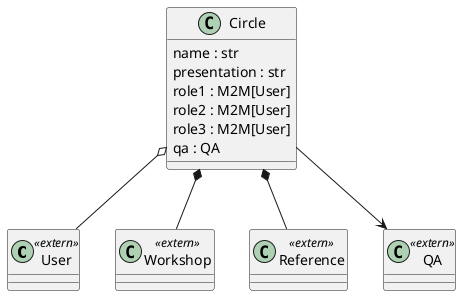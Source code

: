 @startuml

class User <<extern>> {}

class Circle {
   name : str
   presentation : str
   role1 : M2M[User]
   role2 : M2M[User]
   role3 : M2M[User]
   qa : QA
}

class Workshop <<extern>> {}

class Reference <<extern>> {}

class QA <<extern>> {}

Circle *-- Workshop
Circle o-- User
Circle --> QA
Circle *-- Reference

@enduml
